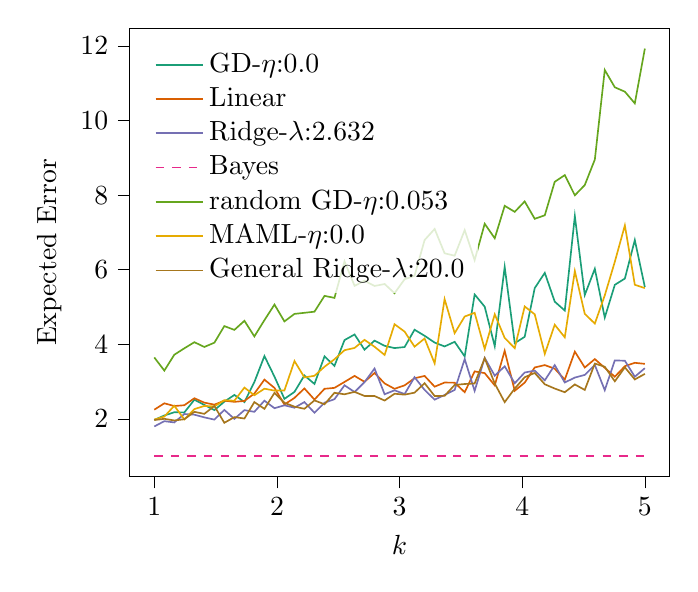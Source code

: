 % This file was created with tikzplotlib v0.10.1.
\begin{tikzpicture}

\definecolor{chocolate217952}{RGB}{217,95,2}
\definecolor{darkcyan27158119}{RGB}{27,158,119}
\definecolor{darkgoldenrod16611829}{RGB}{166,118,29}
\definecolor{darkgray176}{RGB}{176,176,176}
\definecolor{deeppink23141138}{RGB}{231,41,138}
\definecolor{lightslategray117112179}{RGB}{117,112,179}
\definecolor{olivedrab10216630}{RGB}{102,166,30}
\definecolor{orange2301712}{RGB}{230,171,2}

\begin{axis}[
legend cell align={left},
legend style={
  fill opacity=0.8,
  draw opacity=1,
  text opacity=1,
  at={(0.03,0.97)},
  anchor=north west,
  draw=none
},
tick align=outside,
tick pos=left,
x grid style={darkgray176},
xlabel={\(\displaystyle k\)},
xmin=0.8, xmax=5.2,
xtick style={color=black},
y grid style={darkgray176},
ylabel={Expected Error},
ymin=0.453, ymax=12.476,
ytick style={color=black}
]
\addplot [semithick, darkcyan27158119]
table {%
1 1.971
1.082 2.09
1.163 2.178
1.245 2.172
1.327 2.513
1.408 2.374
1.49 2.234
1.571 2.46
1.653 2.642
1.735 2.451
1.816 2.987
1.898 3.684
1.98 3.131
2.061 2.536
2.143 2.723
2.224 3.164
2.306 2.937
2.388 3.675
2.469 3.421
2.551 4.112
2.633 4.263
2.714 3.855
2.796 4.098
2.878 3.959
2.959 3.898
3.041 3.926
3.122 4.39
3.204 4.228
3.286 4.046
3.367 3.942
3.449 4.066
3.531 3.675
3.612 5.336
3.694 5.008
3.776 3.949
3.857 6.075
3.939 4.03
4.02 4.2
4.102 5.507
4.184 5.916
4.265 5.143
4.347 4.905
4.429 7.437
4.51 5.321
4.592 6.025
4.673 4.717
4.755 5.594
4.837 5.763
4.918 6.795
5 5.534
};
\addlegendentry{GD-$\eta$:0.0}
\addplot [semithick, chocolate217952]
table {%
1 2.246
1.082 2.417
1.163 2.344
1.245 2.366
1.327 2.553
1.408 2.435
1.49 2.381
1.571 2.488
1.653 2.456
1.735 2.481
1.816 2.679
1.898 3.052
1.98 2.83
2.061 2.384
2.143 2.563
2.224 2.815
2.306 2.517
2.388 2.806
2.469 2.831
2.551 2.99
2.633 3.152
2.714 2.994
2.796 3.231
2.878 2.95
2.959 2.806
3.041 2.899
3.122 3.089
3.204 3.151
3.286 2.863
3.367 2.974
3.449 2.97
3.531 2.714
3.612 3.273
3.694 3.227
3.776 2.897
3.857 3.825
3.939 2.753
4.02 2.971
4.102 3.378
4.184 3.442
4.265 3.345
4.347 3.053
4.429 3.803
4.51 3.377
4.592 3.603
4.673 3.368
4.755 3.13
4.837 3.413
4.918 3.503
5 3.475
};
\addlegendentry{Linear}
\addplot [semithick, lightslategray117112179]
table {%
1 1.796
1.082 1.938
1.163 1.904
1.245 2.13
1.327 2.112
1.408 2.04
1.49 1.98
1.571 2.24
1.653 1.999
1.735 2.234
1.816 2.189
1.898 2.487
1.98 2.286
2.061 2.363
2.143 2.299
2.224 2.45
2.306 2.164
2.388 2.434
2.469 2.527
2.551 2.9
2.633 2.72
2.714 2.984
2.796 3.35
2.878 2.66
2.959 2.765
3.041 2.666
3.122 3.117
3.204 2.776
3.286 2.515
3.367 2.64
3.449 2.775
3.531 3.603
3.612 2.75
3.694 3.635
3.776 3.157
3.857 3.409
3.939 2.955
4.02 3.243
4.102 3.293
4.184 3.032
4.265 3.442
4.347 2.975
4.429 3.107
4.51 3.179
4.592 3.444
4.673 2.769
4.755 3.568
4.837 3.558
4.918 3.13
5 3.36
};
\addlegendentry{Ridge-$\lambda$:2.632}
\addplot [semithick, deeppink23141138, dashed]
table {%
1 1.0
1.082 1.0
1.163 1.0
1.245 1.0
1.327 1.0
1.408 1.0
1.49 1.0
1.571 1.0
1.653 1.0
1.735 1.0
1.816 1.0
1.898 1.0
1.98 1.0
2.061 1.0
2.143 1.0
2.224 1.0
2.306 1.0
2.388 1.0
2.469 1.0
2.551 1.0
2.633 1.0
2.714 1.0
2.796 1.0
2.878 1.0
2.959 1.0
3.041 1.0
3.122 1.0
3.204 1.0
3.286 1.0
3.367 1.0
3.449 1.0
3.531 1.0
3.612 1.0
3.694 1.0
3.776 1.0
3.857 1.0
3.939 1.0
4.02 1.0
4.102 1.0
4.184 1.0
4.265 1.0
4.347 1.0
4.429 1.0
4.51 1.0
4.592 1.0
4.673 1.0
4.755 1.0
4.837 1.0
4.918 1.0
5 1.0
};
\addlegendentry{Bayes}
\addplot [semithick, olivedrab10216630]
table {%
1 3.647
1.082 3.294
1.163 3.719
1.245 3.892
1.327 4.056
1.408 3.928
1.49 4.043
1.571 4.488
1.653 4.386
1.735 4.63
1.816 4.211
1.898 4.647
1.98 5.065
2.061 4.613
2.143 4.815
2.224 4.844
2.306 4.874
2.388 5.298
2.469 5.244
2.551 6.224
2.633 5.568
2.714 5.703
2.796 5.564
2.878 5.616
2.959 5.37
3.041 5.744
3.122 5.836
3.204 6.795
3.286 7.093
3.367 6.44
3.449 6.376
3.531 7.063
3.612 6.257
3.694 7.232
3.776 6.843
3.857 7.713
3.939 7.552
4.02 7.831
4.102 7.365
4.184 7.459
4.265 8.358
4.347 8.536
4.429 7.995
4.51 8.27
4.592 8.954
4.673 11.355
4.755 10.892
4.837 10.774
4.918 10.461
5 11.93
};
\addlegendentry{random GD-$\eta$:0.053}
\addplot [semithick, orange2301712]
table {%
1 1.981
1.082 2.062
1.163 2.351
1.245 1.985
1.327 2.262
1.408 2.346
1.49 2.335
1.571 2.5
1.653 2.487
1.735 2.839
1.816 2.633
1.898 2.809
1.98 2.758
2.061 2.761
2.143 3.551
2.224 3.112
2.306 3.155
2.388 3.398
2.469 3.598
2.551 3.841
2.633 3.902
2.714 4.119
2.796 3.934
2.878 3.714
2.959 4.538
3.041 4.339
3.122 3.936
3.204 4.155
3.286 3.488
3.367 5.211
3.449 4.299
3.531 4.745
3.612 4.844
3.694 3.875
3.776 4.804
3.857 4.17
3.939 3.896
4.02 5.015
4.102 4.803
4.184 3.743
4.265 4.524
4.347 4.187
4.429 5.963
4.51 4.816
4.592 4.555
4.673 5.311
4.755 6.213
4.837 7.189
4.918 5.596
5 5.506
};
\addlegendentry{MAML-$\eta$:0.0}
\addplot [semithick, darkgoldenrod16611829]
table {%
1 1.968
1.082 2.001
1.163 1.957
1.245 1.99
1.327 2.188
1.408 2.134
1.49 2.345
1.571 1.894
1.653 2.047
1.735 2.009
1.816 2.45
1.898 2.268
1.98 2.697
2.061 2.43
2.143 2.328
2.224 2.27
2.306 2.495
2.388 2.391
2.469 2.699
2.551 2.659
2.633 2.723
2.714 2.615
2.796 2.612
2.878 2.491
2.959 2.674
3.041 2.649
3.122 2.702
3.204 2.956
3.286 2.613
3.367 2.617
3.449 2.909
3.531 2.935
3.612 2.948
3.694 3.626
3.776 2.947
3.857 2.448
3.939 2.813
4.02 3.116
4.102 3.231
4.184 2.927
4.265 2.813
4.347 2.714
4.429 2.923
4.51 2.776
4.592 3.483
4.673 3.398
4.755 3.007
4.837 3.381
4.918 3.057
5 3.206
};
\addlegendentry{General Ridge-$\lambda$:20.0}
\end{axis}
\end{tikzpicture}
